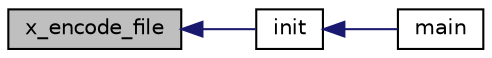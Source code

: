 digraph "x_encode_file"
{
  edge [fontname="Helvetica",fontsize="10",labelfontname="Helvetica",labelfontsize="10"];
  node [fontname="Helvetica",fontsize="10",shape=record];
  rankdir="LR";
  Node1 [label="x_encode_file",height=0.2,width=0.4,color="black", fillcolor="grey75", style="filled" fontcolor="black"];
  Node1 -> Node2 [dir="back",color="midnightblue",fontsize="10",style="solid"];
  Node2 [label="init",height=0.2,width=0.4,color="black", fillcolor="white", style="filled",URL="$simple__prefix_8c.html#a9bd5b14908a928a995ad497e7d037394"];
  Node2 -> Node3 [dir="back",color="midnightblue",fontsize="10",style="solid"];
  Node3 [label="main",height=0.2,width=0.4,color="black", fillcolor="white", style="filled",URL="$simple__prefix__decoder_8c.html#a3c04138a5bfe5d72780bb7e82a18e627"];
}

